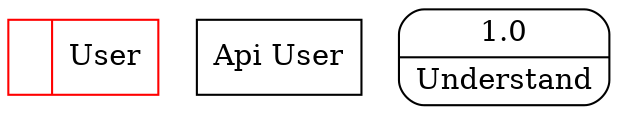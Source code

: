 digraph dfd2{ 
node[shape=record]
200 [label="<f0>  |<f1> User " color=red];
201 [label="Api User" shape=box];
202 [label="{<f0> 1.0|<f1> Understand }" shape=Mrecord];
}